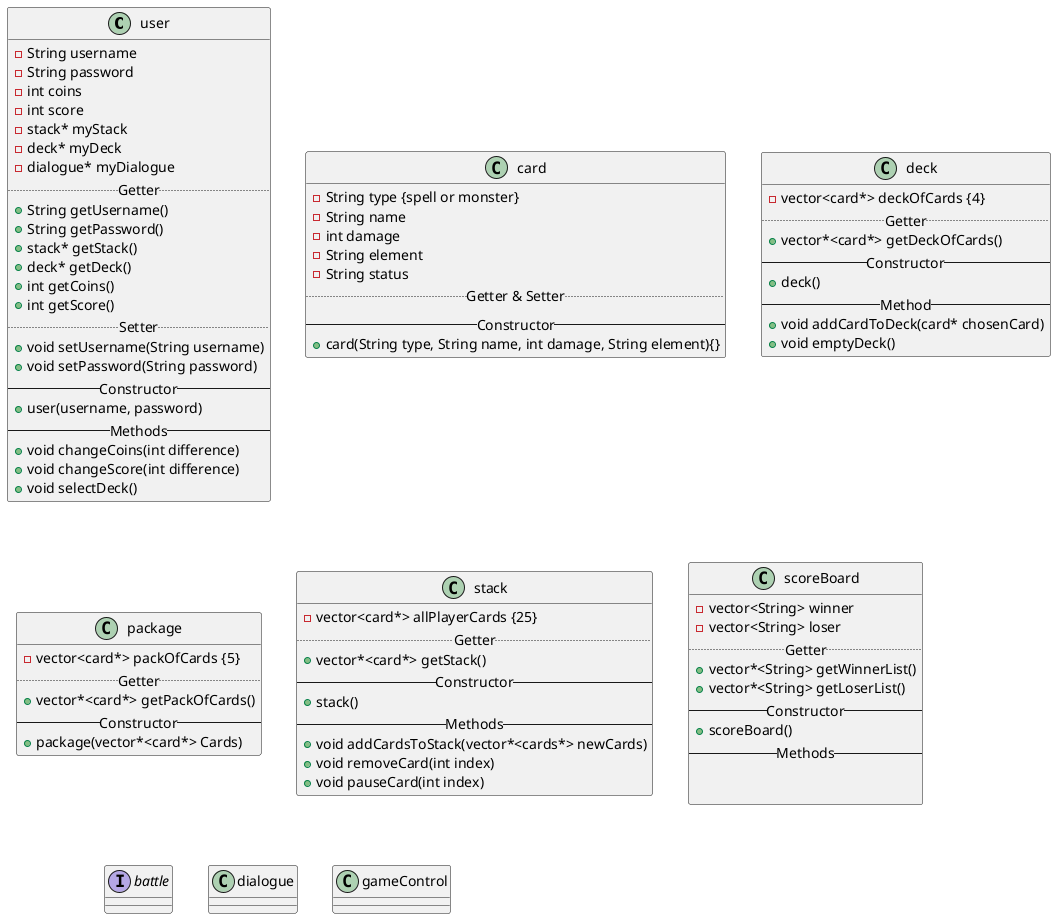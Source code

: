 @startuml
class user{
    -String username
    -String password
    -int coins
    -int score
    -stack* myStack
    -deck* myDeck
    -dialogue* myDialogue
    ..Getter..
    +String getUsername()
    +String getPassword()
    +stack* getStack()
    +deck* getDeck()
    +int getCoins()
    +int getScore()
    ..Setter..
    +void setUsername(String username)
    +void setPassword(String password)
    --Constructor--
    +user(username, password)
    --Methods--
    +void changeCoins(int difference)
    +void changeScore(int difference)
    +void selectDeck()
}

class card{
    -String type {spell or monster}
    -String name
    -int damage
    -String element
    -String status
    ..Getter & Setter..
    --Constructor--
  +card(String type, String name, int damage, String element){}
}

class deck{
    -vector<card*> deckOfCards {4}
    ..Getter..
    +vector*<card*> getDeckOfCards()
    --Constructor--
    +deck()
    --Method--
    +void addCardToDeck(card* chosenCard)
    +void emptyDeck()
}

class package{
    -vector<card*> packOfCards {5}
    ..Getter..
    +vector*<card*> getPackOfCards()
    --Constructor--
    +package(vector*<card*> Cards)
}

class stack{
    -vector<card*> allPlayerCards {25}
    ..Getter..
    +vector*<card*> getStack()
    --Constructor--
    +stack()
    --Methods--
    +void addCardsToStack(vector*<cards*> newCards)
    +void removeCard(int index)
    +void pauseCard(int index)
}

class scoreBoard{
    -vector<String> winner
    -vector<String> loser
    ..Getter..
    +vector*<String> getWinnerList()
    +vector*<String> getLoserList()
    --Constructor--
    +scoreBoard()
    --Methods--


}

interface battle{

}

class dialogue{
}

class gameControl{
}












@enduml